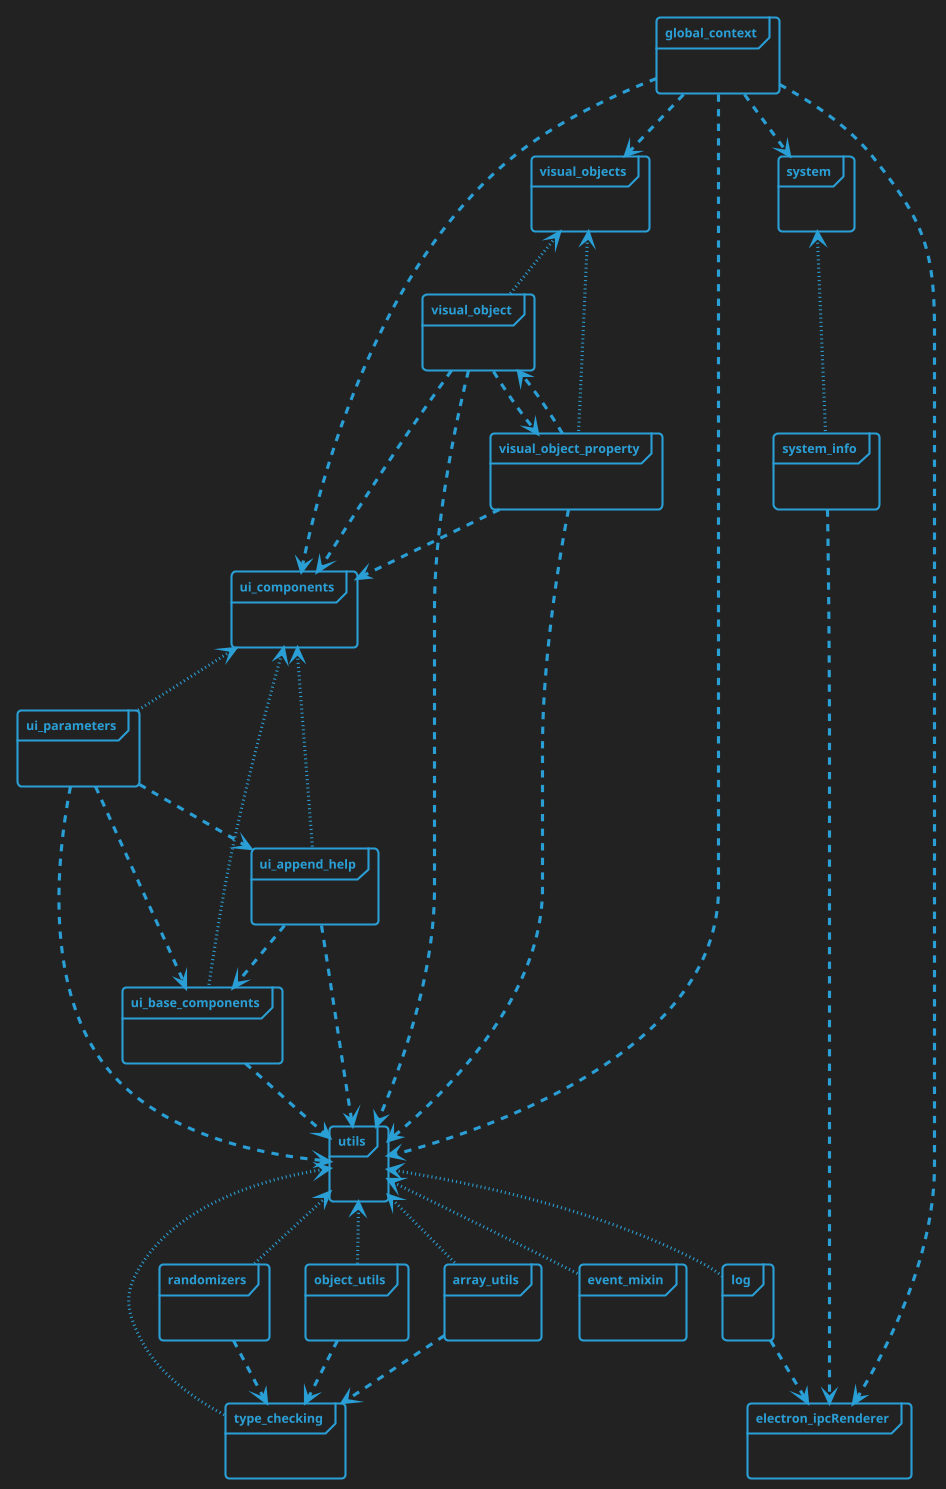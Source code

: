 'MIT License - Copyright (c) 2020-2021 Picorims

@startuml modules
!theme cyborg-outline
skinparam BackgroundColor #222222
skinparam PackageStyle frame

'package: dotted = export, otherwise = import

package "global_context" {}
global_context ..> utils
global_context ..> ui_components
global_context ..> system
global_context ..> electron_ipcRenderer
global_context ..> visual_objects



package "electron_ipcRenderer" {}



package "system" {}
system <.[dotted]. system_info

package "system_info" {}
system_info ..> electron_ipcRenderer



package "ui_components" {}
ui_components <.[dotted]. ui_base_components
ui_components <.[dotted]. ui_parameters
ui_components <.[dotted]. ui_append_help

package "ui_base_components" {}
ui_base_components ..> utils

package "ui_parameters" {}
ui_parameters ..> utils
ui_parameters ..> ui_base_components
ui_parameters ..> ui_append_help

package "ui_append_help" {}
ui_append_help ..> utils
ui_append_help ..> ui_base_components



package "utils" {}
utils <.[dotted]. type_checking
utils <.[dotted]. randomizers
utils <.[dotted]. array_utils
utils <.[dotted]. log
utils <.[dotted]. event_mixin
utils <.[dotted]. object_utils

package "array_utils" {}
array_utils ..> type_checking

package "randomizers" {}
randomizers ..> type_checking

package "type_checking" {}

package "log" {}
log ..> electron_ipcRenderer

package "event_mixin" {}

package "object_utils" {}
object_utils ..> type_checking



package "visual_objects" {}
visual_objects <.[dotted]. visual_object
visual_objects <.[dotted]. visual_object_property

package "visual_object" {}
visual_object ..> ui_components
visual_object ..> utils
visual_object ..> visual_object_property

package "visual_object_property" {}
visual_object_property ..> visual_object
visual_object_property ..> utils
visual_object_property ..> ui_components

@enduml